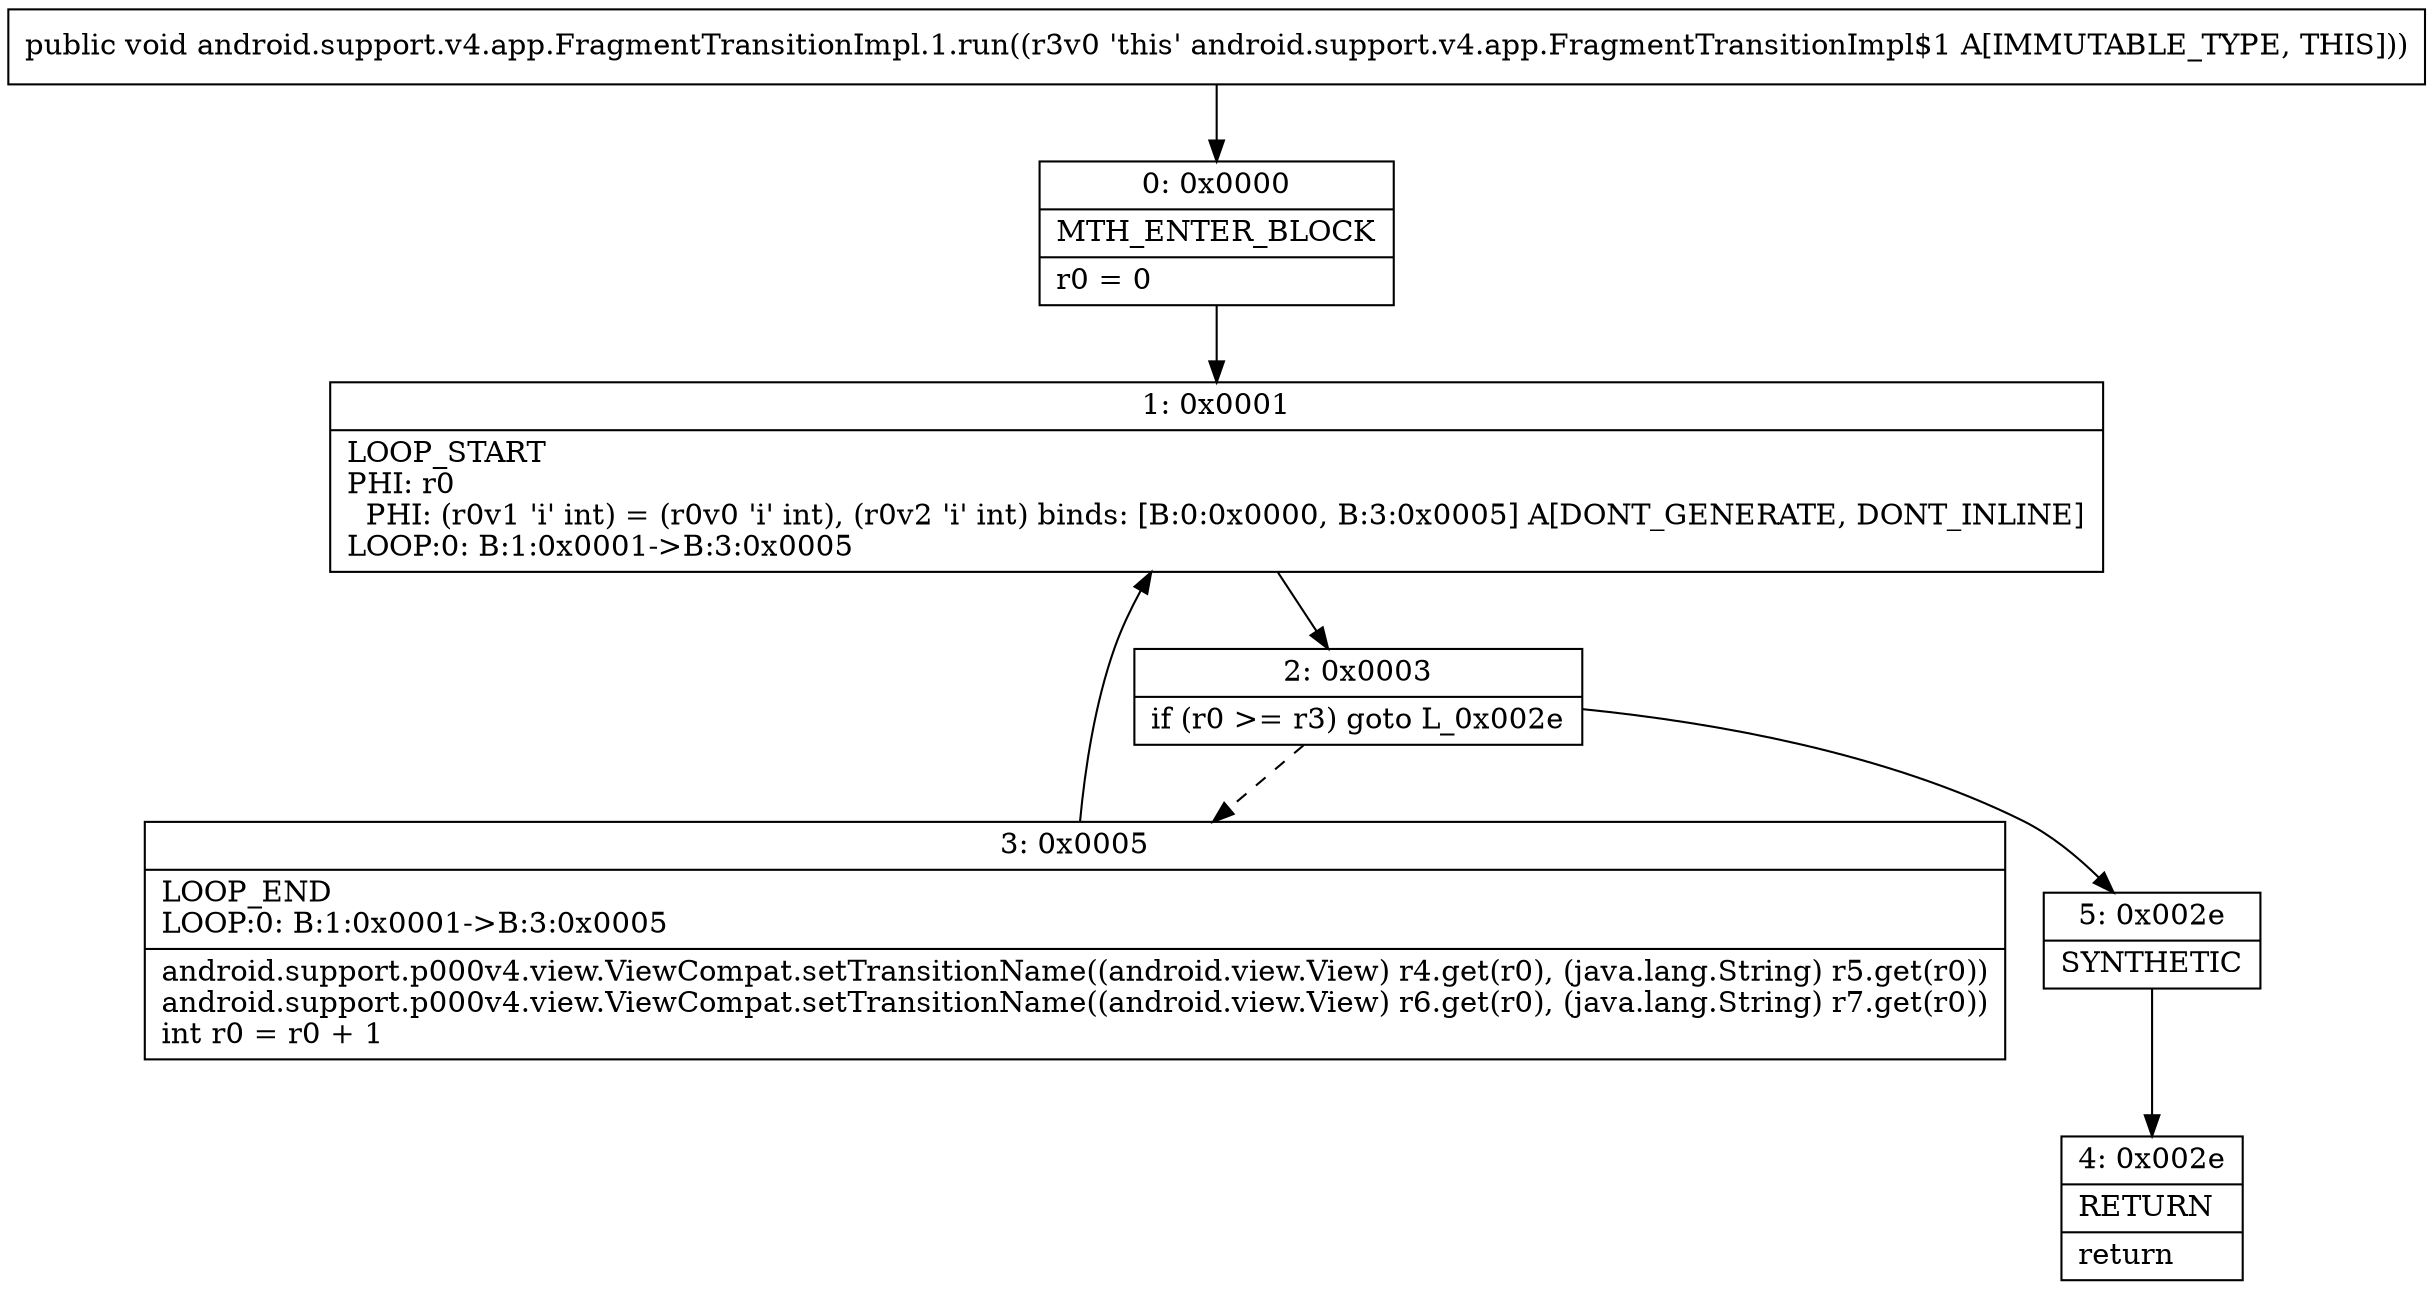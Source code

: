 digraph "CFG forandroid.support.v4.app.FragmentTransitionImpl.1.run()V" {
Node_0 [shape=record,label="{0\:\ 0x0000|MTH_ENTER_BLOCK\l|r0 = 0\l}"];
Node_1 [shape=record,label="{1\:\ 0x0001|LOOP_START\lPHI: r0 \l  PHI: (r0v1 'i' int) = (r0v0 'i' int), (r0v2 'i' int) binds: [B:0:0x0000, B:3:0x0005] A[DONT_GENERATE, DONT_INLINE]\lLOOP:0: B:1:0x0001\-\>B:3:0x0005\l}"];
Node_2 [shape=record,label="{2\:\ 0x0003|if (r0 \>= r3) goto L_0x002e\l}"];
Node_3 [shape=record,label="{3\:\ 0x0005|LOOP_END\lLOOP:0: B:1:0x0001\-\>B:3:0x0005\l|android.support.p000v4.view.ViewCompat.setTransitionName((android.view.View) r4.get(r0), (java.lang.String) r5.get(r0))\landroid.support.p000v4.view.ViewCompat.setTransitionName((android.view.View) r6.get(r0), (java.lang.String) r7.get(r0))\lint r0 = r0 + 1\l}"];
Node_4 [shape=record,label="{4\:\ 0x002e|RETURN\l|return\l}"];
Node_5 [shape=record,label="{5\:\ 0x002e|SYNTHETIC\l}"];
MethodNode[shape=record,label="{public void android.support.v4.app.FragmentTransitionImpl.1.run((r3v0 'this' android.support.v4.app.FragmentTransitionImpl$1 A[IMMUTABLE_TYPE, THIS])) }"];
MethodNode -> Node_0;
Node_0 -> Node_1;
Node_1 -> Node_2;
Node_2 -> Node_3[style=dashed];
Node_2 -> Node_5;
Node_3 -> Node_1;
Node_5 -> Node_4;
}


